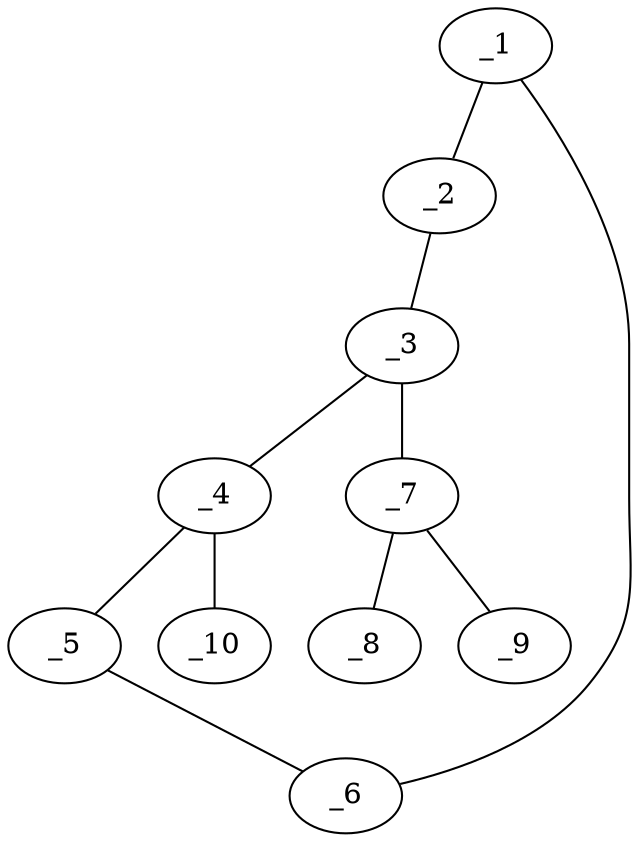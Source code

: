 graph molid660640 {
	_1	 [charge=0,
		chem=1,
		symbol="C  ",
		x="4.5981",
		y="-1.25"];
	_2	 [charge=0,
		chem=1,
		symbol="C  ",
		x="4.5981",
		y="-0.25"];
	_1 -- _2	 [valence=1];
	_6	 [charge=0,
		chem=1,
		symbol="C  ",
		x="3.732",
		y="-1.75"];
	_1 -- _6	 [valence=2];
	_3	 [charge=0,
		chem=1,
		symbol="C  ",
		x="3.7321",
		y="0.25"];
	_2 -- _3	 [valence=2];
	_4	 [charge=0,
		chem=1,
		symbol="C  ",
		x="2.866",
		y="-0.25"];
	_3 -- _4	 [valence=1];
	_7	 [charge=0,
		chem=1,
		symbol="C  ",
		x="3.7321",
		y="1.25"];
	_3 -- _7	 [valence=1];
	_5	 [charge=0,
		chem=1,
		symbol="C  ",
		x="2.866",
		y="-1.25"];
	_4 -- _5	 [valence=2];
	_10	 [charge=0,
		chem=5,
		symbol="S  ",
		x=2,
		y="0.25"];
	_4 -- _10	 [valence=1];
	_5 -- _6	 [valence=1];
	_8	 [charge=0,
		chem=2,
		symbol="O  ",
		x="4.5981",
		y="1.75"];
	_7 -- _8	 [valence=2];
	_9	 [charge=0,
		chem=2,
		symbol="O  ",
		x="2.866",
		y="1.75"];
	_7 -- _9	 [valence=1];
}
